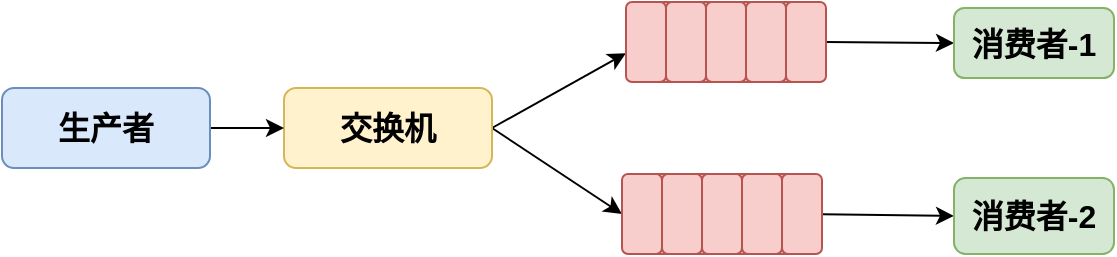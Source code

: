 <mxfile version="15.8.7" type="device"><diagram id="-pYVtjL1cBUaRjyPzu9A" name="第 1 页"><mxGraphModel dx="1296" dy="1008" grid="1" gridSize="10" guides="1" tooltips="1" connect="1" arrows="1" fold="1" page="1" pageScale="1" pageWidth="827" pageHeight="583" math="0" shadow="0"><root><mxCell id="0"/><mxCell id="1" parent="0"/><mxCell id="2U_RkhbP81z3kV4_WCml-10" value="" style="whiteSpace=wrap;html=1;rounded=1;fontSize=16;fontStyle=1;strokeColor=#b85450;fillColor=#f8cecc;" parent="1" vertex="1"><mxGeometry x="447" y="229" width="100" height="40" as="geometry"/></mxCell><mxCell id="2U_RkhbP81z3kV4_WCml-3" value="" style="rounded=0;orthogonalLoop=1;jettySize=auto;html=1;fontSize=16;exitX=1;exitY=0.5;exitDx=0;exitDy=0;" parent="1" source="2U_RkhbP81z3kV4_WCml-1" target="2U_RkhbP81z3kV4_WCml-4" edge="1"><mxGeometry relative="1" as="geometry"><mxPoint x="445" y="292" as="targetPoint"/></mxGeometry></mxCell><mxCell id="hC1hpVaCLPzwkn_b8pIh-9" style="edgeStyle=none;rounded=0;orthogonalLoop=1;jettySize=auto;html=1;exitX=1;exitY=0.5;exitDx=0;exitDy=0;entryX=0;entryY=0.5;entryDx=0;entryDy=0;" edge="1" parent="1" source="2U_RkhbP81z3kV4_WCml-1" target="hC1hpVaCLPzwkn_b8pIh-4"><mxGeometry relative="1" as="geometry"/></mxCell><mxCell id="2U_RkhbP81z3kV4_WCml-1" value="交换机" style="rounded=1;whiteSpace=wrap;html=1;fontSize=16;fillColor=#fff2cc;strokeColor=#d6b656;fontStyle=1" parent="1" vertex="1"><mxGeometry x="276" y="272" width="104" height="40" as="geometry"/></mxCell><mxCell id="2U_RkhbP81z3kV4_WCml-4" value="" style="whiteSpace=wrap;html=1;rounded=1;fontSize=16;fontStyle=1;strokeColor=#b85450;fillColor=#f8cecc;" parent="1" vertex="1"><mxGeometry x="447" y="229" width="20" height="40" as="geometry"/></mxCell><mxCell id="2U_RkhbP81z3kV4_WCml-6" value="" style="whiteSpace=wrap;html=1;rounded=1;fontSize=16;fontStyle=1;strokeColor=#b85450;fillColor=#f8cecc;" parent="1" vertex="1"><mxGeometry x="467" y="229" width="20" height="40" as="geometry"/></mxCell><mxCell id="2U_RkhbP81z3kV4_WCml-7" value="" style="whiteSpace=wrap;html=1;rounded=1;fontSize=16;fontStyle=1;strokeColor=#b85450;fillColor=#f8cecc;" parent="1" vertex="1"><mxGeometry x="487" y="229" width="20" height="40" as="geometry"/></mxCell><mxCell id="2U_RkhbP81z3kV4_WCml-8" value="" style="whiteSpace=wrap;html=1;rounded=1;fontSize=16;fontStyle=1;strokeColor=#b85450;fillColor=#f8cecc;" parent="1" vertex="1"><mxGeometry x="507" y="229" width="20" height="40" as="geometry"/></mxCell><mxCell id="2U_RkhbP81z3kV4_WCml-14" value="" style="rounded=0;orthogonalLoop=1;jettySize=auto;html=1;fontSize=16;entryX=0;entryY=0.5;entryDx=0;entryDy=0;exitX=1;exitY=0.5;exitDx=0;exitDy=0;" parent="1" source="2U_RkhbP81z3kV4_WCml-9" target="2U_RkhbP81z3kV4_WCml-13" edge="1"><mxGeometry relative="1" as="geometry"/></mxCell><mxCell id="2U_RkhbP81z3kV4_WCml-16" style="edgeStyle=none;rounded=0;orthogonalLoop=1;jettySize=auto;html=1;entryX=0;entryY=0.5;entryDx=0;entryDy=0;fontSize=16;" parent="1" source="hC1hpVaCLPzwkn_b8pIh-8" target="2U_RkhbP81z3kV4_WCml-15" edge="1"><mxGeometry relative="1" as="geometry"><mxPoint x="537" y="414" as="sourcePoint"/></mxGeometry></mxCell><mxCell id="2U_RkhbP81z3kV4_WCml-9" value="" style="whiteSpace=wrap;html=1;rounded=1;fontSize=16;fontStyle=1;strokeColor=#b85450;fillColor=#f8cecc;" parent="1" vertex="1"><mxGeometry x="527" y="229" width="20" height="40" as="geometry"/></mxCell><mxCell id="2U_RkhbP81z3kV4_WCml-13" value="消费者-1" style="whiteSpace=wrap;html=1;rounded=1;fontSize=16;fontStyle=1;strokeColor=#82b366;fillColor=#d5e8d4;" parent="1" vertex="1"><mxGeometry x="611" y="232" width="80" height="35" as="geometry"/></mxCell><mxCell id="2U_RkhbP81z3kV4_WCml-15" value="消费者-2" style="whiteSpace=wrap;html=1;rounded=1;fontSize=16;fontStyle=1;strokeColor=#82b366;fillColor=#d5e8d4;" parent="1" vertex="1"><mxGeometry x="611" y="317" width="80" height="38" as="geometry"/></mxCell><mxCell id="hC1hpVaCLPzwkn_b8pIh-2" value="" style="edgeStyle=orthogonalEdgeStyle;rounded=0;orthogonalLoop=1;jettySize=auto;html=1;" edge="1" parent="1" source="hC1hpVaCLPzwkn_b8pIh-1" target="2U_RkhbP81z3kV4_WCml-1"><mxGeometry relative="1" as="geometry"/></mxCell><mxCell id="hC1hpVaCLPzwkn_b8pIh-1" value="生产者" style="rounded=1;whiteSpace=wrap;html=1;fontSize=16;fillColor=#dae8fc;strokeColor=#6c8ebf;fontStyle=1" vertex="1" parent="1"><mxGeometry x="135" y="272" width="104" height="40" as="geometry"/></mxCell><mxCell id="hC1hpVaCLPzwkn_b8pIh-3" value="" style="whiteSpace=wrap;html=1;rounded=1;fontSize=16;fontStyle=1;strokeColor=#b85450;fillColor=#f8cecc;" vertex="1" parent="1"><mxGeometry x="445" y="315" width="100" height="40" as="geometry"/></mxCell><mxCell id="hC1hpVaCLPzwkn_b8pIh-4" value="" style="whiteSpace=wrap;html=1;rounded=1;fontSize=16;fontStyle=1;strokeColor=#b85450;fillColor=#f8cecc;" vertex="1" parent="1"><mxGeometry x="445" y="315" width="20" height="40" as="geometry"/></mxCell><mxCell id="hC1hpVaCLPzwkn_b8pIh-5" value="" style="whiteSpace=wrap;html=1;rounded=1;fontSize=16;fontStyle=1;strokeColor=#b85450;fillColor=#f8cecc;" vertex="1" parent="1"><mxGeometry x="465" y="315" width="20" height="40" as="geometry"/></mxCell><mxCell id="hC1hpVaCLPzwkn_b8pIh-6" value="" style="whiteSpace=wrap;html=1;rounded=1;fontSize=16;fontStyle=1;strokeColor=#b85450;fillColor=#f8cecc;" vertex="1" parent="1"><mxGeometry x="485" y="315" width="20" height="40" as="geometry"/></mxCell><mxCell id="hC1hpVaCLPzwkn_b8pIh-7" value="" style="whiteSpace=wrap;html=1;rounded=1;fontSize=16;fontStyle=1;strokeColor=#b85450;fillColor=#f8cecc;" vertex="1" parent="1"><mxGeometry x="505" y="315" width="20" height="40" as="geometry"/></mxCell><mxCell id="hC1hpVaCLPzwkn_b8pIh-8" value="" style="whiteSpace=wrap;html=1;rounded=1;fontSize=16;fontStyle=1;strokeColor=#b85450;fillColor=#f8cecc;" vertex="1" parent="1"><mxGeometry x="525" y="315" width="20" height="40" as="geometry"/></mxCell></root></mxGraphModel></diagram></mxfile>